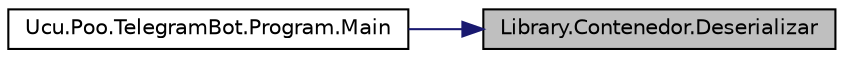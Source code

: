 digraph "Library.Contenedor.Deserializar"
{
 // INTERACTIVE_SVG=YES
 // LATEX_PDF_SIZE
  edge [fontname="Helvetica",fontsize="10",labelfontname="Helvetica",labelfontsize="10"];
  node [fontname="Helvetica",fontsize="10",shape=record];
  rankdir="RL";
  Node1 [label="Library.Contenedor.Deserializar",height=0.2,width=0.4,color="black", fillcolor="grey75", style="filled", fontcolor="black",tooltip="Metodo de deserialización de la api de persistencia."];
  Node1 -> Node2 [dir="back",color="midnightblue",fontsize="10",style="solid",fontname="Helvetica"];
  Node2 [label="Ucu.Poo.TelegramBot.Program.Main",height=0.2,width=0.4,color="black", fillcolor="white", style="filled",URL="$classUcu_1_1Poo_1_1TelegramBot_1_1Program.html#a35a9ad85c60d378b7eb9c35993c4d7c0",tooltip="Punto de entrada al programa."];
}
